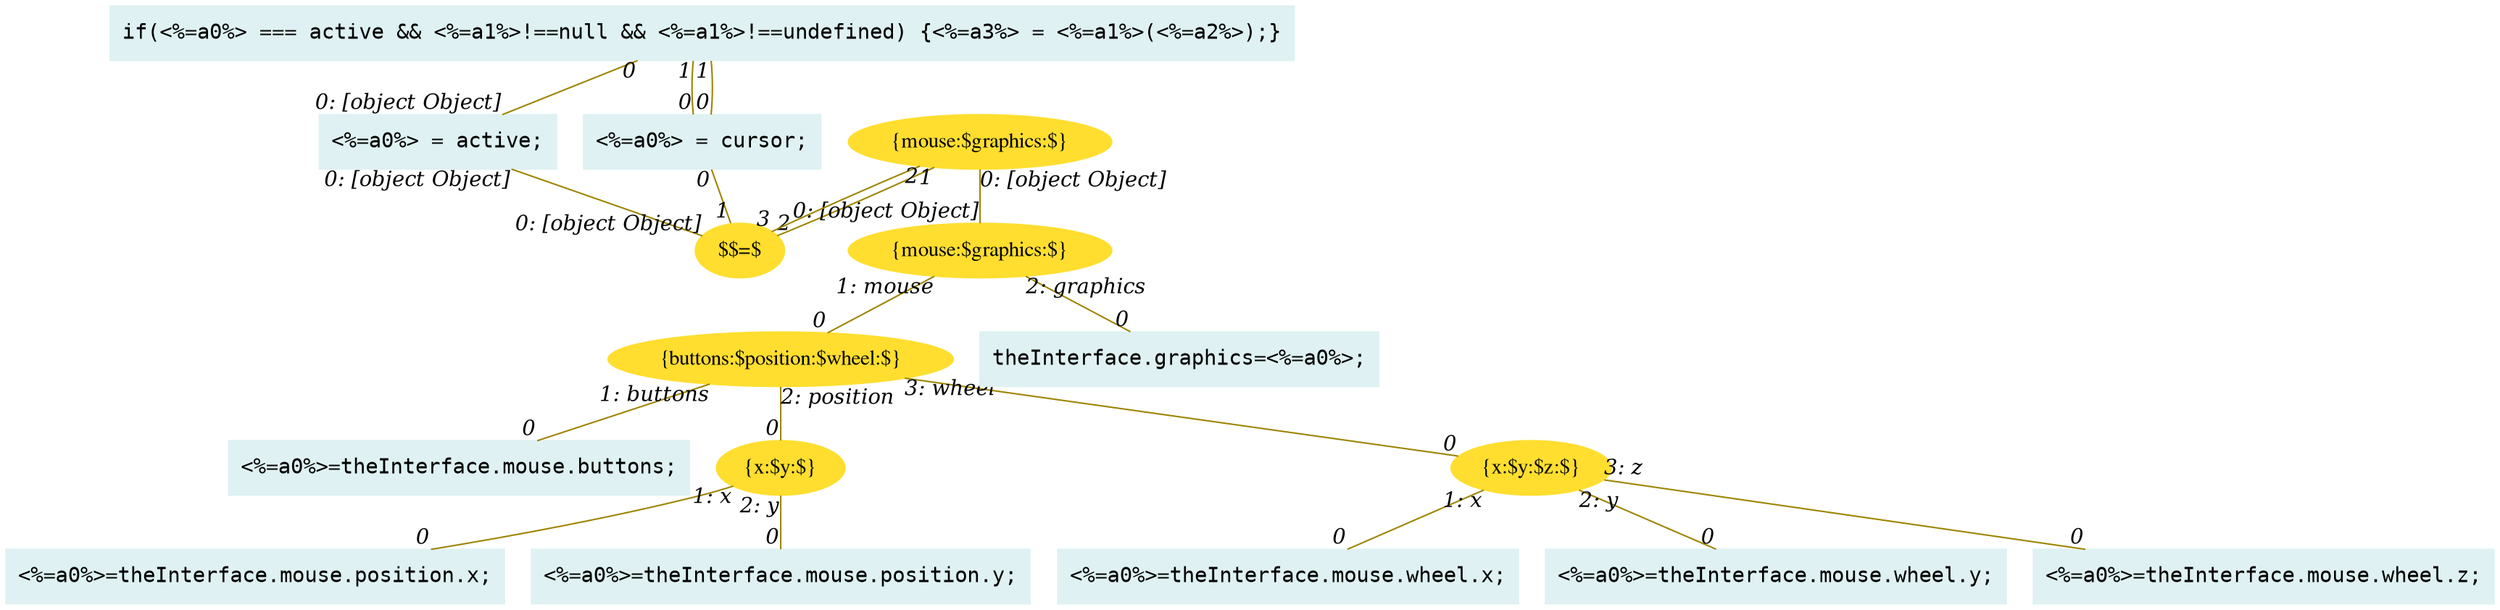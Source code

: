 digraph g{node_8441 [shape="box", style="filled", color="#dff1f2", fontname="Courier", label="<%=a0%>=theInterface.mouse.buttons;
" ]
node_8443 [shape="box", style="filled", color="#dff1f2", fontname="Courier", label="<%=a0%>=theInterface.mouse.position.x;
" ]
node_8445 [shape="box", style="filled", color="#dff1f2", fontname="Courier", label="<%=a0%>=theInterface.mouse.position.y;
" ]
node_8447 [shape="ellipse", style="filled", color="#ffde2f", fontname="Times", label="{x:$y:$}" ]
node_8451 [shape="box", style="filled", color="#dff1f2", fontname="Courier", label="<%=a0%>=theInterface.mouse.wheel.x;
" ]
node_8453 [shape="box", style="filled", color="#dff1f2", fontname="Courier", label="<%=a0%>=theInterface.mouse.wheel.y;
" ]
node_8455 [shape="box", style="filled", color="#dff1f2", fontname="Courier", label="<%=a0%>=theInterface.mouse.wheel.z;
" ]
node_8457 [shape="ellipse", style="filled", color="#ffde2f", fontname="Times", label="{x:$y:$z:$}" ]
node_8462 [shape="ellipse", style="filled", color="#ffde2f", fontname="Times", label="{buttons:$position:$wheel:$}" ]
node_8467 [shape="box", style="filled", color="#dff1f2", fontname="Courier", label="theInterface.graphics=<%=a0%>;
" ]
node_8469 [shape="ellipse", style="filled", color="#ffde2f", fontname="Times", label="{mouse:$graphics:$}" ]
node_8484 [shape="ellipse", style="filled", color="#ffde2f", fontname="Times", label="$$=$" ]
node_8493 [shape="ellipse", style="filled", color="#ffde2f", fontname="Times", label="{mouse:$graphics:$}" ]
node_8501 [shape="box", style="filled", color="#dff1f2", fontname="Courier", label="<%=a0%> = active;
" ]
node_8504 [shape="box", style="filled", color="#dff1f2", fontname="Courier", label="<%=a0%> = cursor;
" ]
node_8506 [shape="box", style="filled", color="#dff1f2", fontname="Courier", label="if(<%=a0%> === active && <%=a1%>!==null && <%=a1%>!==undefined) {<%=a3%> = <%=a1%>(<%=a2%>);}
" ]
node_8447 -> node_8443 [dir=none, arrowHead=none, fontname="Times-Italic", arrowsize=1, color="#9d8400", label="",  headlabel="0", taillabel="1: x" ]
node_8447 -> node_8445 [dir=none, arrowHead=none, fontname="Times-Italic", arrowsize=1, color="#9d8400", label="",  headlabel="0", taillabel="2: y" ]
node_8457 -> node_8451 [dir=none, arrowHead=none, fontname="Times-Italic", arrowsize=1, color="#9d8400", label="",  headlabel="0", taillabel="1: x" ]
node_8457 -> node_8453 [dir=none, arrowHead=none, fontname="Times-Italic", arrowsize=1, color="#9d8400", label="",  headlabel="0", taillabel="2: y" ]
node_8457 -> node_8455 [dir=none, arrowHead=none, fontname="Times-Italic", arrowsize=1, color="#9d8400", label="",  headlabel="0", taillabel="3: z" ]
node_8462 -> node_8441 [dir=none, arrowHead=none, fontname="Times-Italic", arrowsize=1, color="#9d8400", label="",  headlabel="0", taillabel="1: buttons" ]
node_8462 -> node_8447 [dir=none, arrowHead=none, fontname="Times-Italic", arrowsize=1, color="#9d8400", label="",  headlabel="0", taillabel="2: position" ]
node_8462 -> node_8457 [dir=none, arrowHead=none, fontname="Times-Italic", arrowsize=1, color="#9d8400", label="",  headlabel="0", taillabel="3: wheel" ]
node_8469 -> node_8462 [dir=none, arrowHead=none, fontname="Times-Italic", arrowsize=1, color="#9d8400", label="",  headlabel="0", taillabel="1: mouse" ]
node_8469 -> node_8467 [dir=none, arrowHead=none, fontname="Times-Italic", arrowsize=1, color="#9d8400", label="",  headlabel="0", taillabel="2: graphics" ]
node_8493 -> node_8469 [dir=none, arrowHead=none, fontname="Times-Italic", arrowsize=1, color="#9d8400", label="",  headlabel="0: [object Object]", taillabel="0: [object Object]" ]
node_8484 -> node_8493 [dir=none, arrowHead=none, fontname="Times-Italic", arrowsize=1, color="#9d8400", label="",  headlabel="1", taillabel="2" ]
node_8501 -> node_8484 [dir=none, arrowHead=none, fontname="Times-Italic", arrowsize=1, color="#9d8400", label="",  headlabel="0: [object Object]", taillabel="0: [object Object]" ]
node_8493 -> node_8484 [dir=none, arrowHead=none, fontname="Times-Italic", arrowsize=1, color="#9d8400", label="",  headlabel="3", taillabel="2" ]
node_8504 -> node_8484 [dir=none, arrowHead=none, fontname="Times-Italic", arrowsize=1, color="#9d8400", label="",  headlabel="1", taillabel="0" ]
node_8506 -> node_8501 [dir=none, arrowHead=none, fontname="Times-Italic", arrowsize=1, color="#9d8400", label="",  headlabel="0: [object Object]", taillabel="0" ]
node_8506 -> node_8504 [dir=none, arrowHead=none, fontname="Times-Italic", arrowsize=1, color="#9d8400", label="",  headlabel="0", taillabel="1" ]
node_8506 -> node_8504 [dir=none, arrowHead=none, fontname="Times-Italic", arrowsize=1, color="#9d8400", label="",  headlabel="0", taillabel="1" ]
}